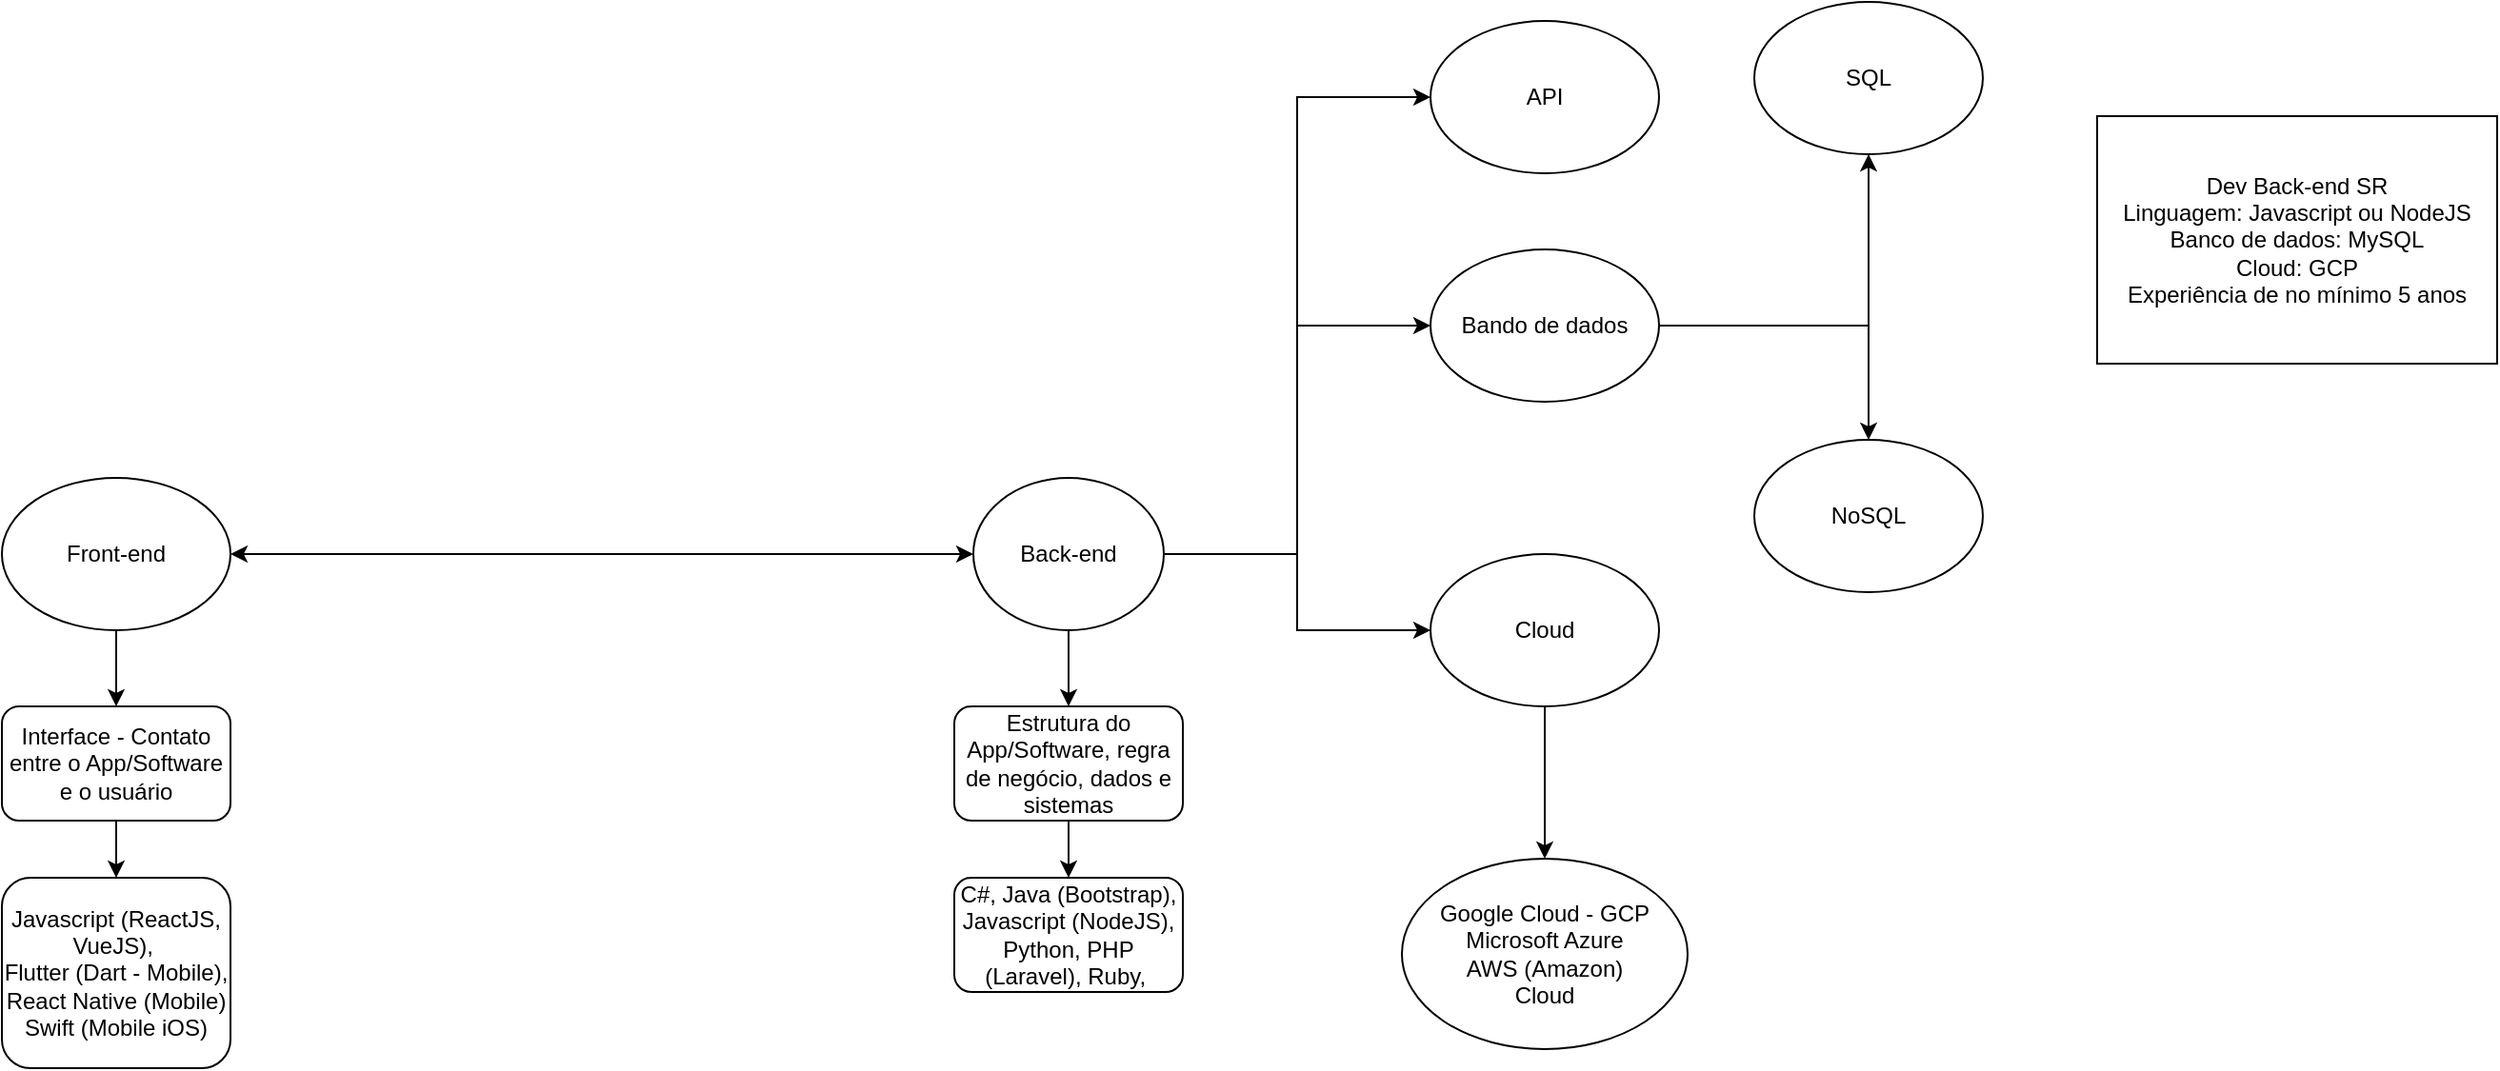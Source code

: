 <mxfile version="22.1.4" type="github">
  <diagram name="Página-1" id="AJWxOjH_5_OktmNJ9hGk">
    <mxGraphModel dx="797" dy="1498" grid="1" gridSize="10" guides="1" tooltips="1" connect="1" arrows="1" fold="1" page="1" pageScale="1" pageWidth="827" pageHeight="1169" math="0" shadow="0">
      <root>
        <mxCell id="0" />
        <mxCell id="1" parent="0" />
        <mxCell id="P1rKvuAk7t1AXFkWkFHj-5" value="" style="edgeStyle=orthogonalEdgeStyle;rounded=0;orthogonalLoop=1;jettySize=auto;html=1;" edge="1" parent="1" source="CRSJbjg0BIl_XXqC02gK-1" target="CRSJbjg0BIl_XXqC02gK-3">
          <mxGeometry relative="1" as="geometry" />
        </mxCell>
        <mxCell id="CRSJbjg0BIl_XXqC02gK-1" value="Front-end" style="ellipse;whiteSpace=wrap;html=1;" parent="1" vertex="1">
          <mxGeometry x="40" y="50" width="120" height="80" as="geometry" />
        </mxCell>
        <mxCell id="P1rKvuAk7t1AXFkWkFHj-2" value="" style="edgeStyle=orthogonalEdgeStyle;rounded=0;orthogonalLoop=1;jettySize=auto;html=1;" edge="1" parent="1" source="CRSJbjg0BIl_XXqC02gK-2" target="CRSJbjg0BIl_XXqC02gK-4">
          <mxGeometry relative="1" as="geometry" />
        </mxCell>
        <mxCell id="P1rKvuAk7t1AXFkWkFHj-19" value="" style="edgeStyle=orthogonalEdgeStyle;rounded=0;orthogonalLoop=1;jettySize=auto;html=1;" edge="1" parent="1" source="CRSJbjg0BIl_XXqC02gK-2" target="P1rKvuAk7t1AXFkWkFHj-11">
          <mxGeometry relative="1" as="geometry" />
        </mxCell>
        <mxCell id="P1rKvuAk7t1AXFkWkFHj-21" style="edgeStyle=orthogonalEdgeStyle;rounded=0;orthogonalLoop=1;jettySize=auto;html=1;entryX=0;entryY=0.5;entryDx=0;entryDy=0;" edge="1" parent="1" source="CRSJbjg0BIl_XXqC02gK-2" target="P1rKvuAk7t1AXFkWkFHj-10">
          <mxGeometry relative="1" as="geometry" />
        </mxCell>
        <mxCell id="P1rKvuAk7t1AXFkWkFHj-22" style="edgeStyle=orthogonalEdgeStyle;rounded=0;orthogonalLoop=1;jettySize=auto;html=1;entryX=0;entryY=0.5;entryDx=0;entryDy=0;" edge="1" parent="1" source="CRSJbjg0BIl_XXqC02gK-2" target="P1rKvuAk7t1AXFkWkFHj-12">
          <mxGeometry relative="1" as="geometry" />
        </mxCell>
        <mxCell id="CRSJbjg0BIl_XXqC02gK-2" value="Back-end" style="ellipse;whiteSpace=wrap;html=1;" parent="1" vertex="1">
          <mxGeometry x="550" y="50" width="100" height="80" as="geometry" />
        </mxCell>
        <mxCell id="P1rKvuAk7t1AXFkWkFHj-6" value="" style="edgeStyle=orthogonalEdgeStyle;rounded=0;orthogonalLoop=1;jettySize=auto;html=1;" edge="1" parent="1" source="CRSJbjg0BIl_XXqC02gK-3" target="P1rKvuAk7t1AXFkWkFHj-4">
          <mxGeometry relative="1" as="geometry" />
        </mxCell>
        <mxCell id="CRSJbjg0BIl_XXqC02gK-3" value="Interface - Contato entre o App/Software e o usuário" style="rounded=1;whiteSpace=wrap;html=1;" parent="1" vertex="1">
          <mxGeometry x="40" y="170" width="120" height="60" as="geometry" />
        </mxCell>
        <mxCell id="P1rKvuAk7t1AXFkWkFHj-7" value="" style="edgeStyle=orthogonalEdgeStyle;rounded=0;orthogonalLoop=1;jettySize=auto;html=1;" edge="1" parent="1" source="CRSJbjg0BIl_XXqC02gK-4" target="P1rKvuAk7t1AXFkWkFHj-3">
          <mxGeometry relative="1" as="geometry" />
        </mxCell>
        <mxCell id="CRSJbjg0BIl_XXqC02gK-4" value="Estrutura do App/Software, regra de negócio, dados e sistemas" style="rounded=1;whiteSpace=wrap;html=1;" parent="1" vertex="1">
          <mxGeometry x="540" y="170" width="120" height="60" as="geometry" />
        </mxCell>
        <mxCell id="P1rKvuAk7t1AXFkWkFHj-1" value="" style="endArrow=classic;startArrow=classic;html=1;rounded=0;entryX=0;entryY=0.5;entryDx=0;entryDy=0;" edge="1" parent="1" target="CRSJbjg0BIl_XXqC02gK-2">
          <mxGeometry width="50" height="50" relative="1" as="geometry">
            <mxPoint x="160" y="90" as="sourcePoint" />
            <mxPoint x="210" y="40" as="targetPoint" />
          </mxGeometry>
        </mxCell>
        <mxCell id="P1rKvuAk7t1AXFkWkFHj-3" value="C#, Java (Bootstrap), Javascript (NodeJS), Python, PHP (Laravel), Ruby,&amp;nbsp;" style="rounded=1;whiteSpace=wrap;html=1;" vertex="1" parent="1">
          <mxGeometry x="540" y="260" width="120" height="60" as="geometry" />
        </mxCell>
        <mxCell id="P1rKvuAk7t1AXFkWkFHj-4" value="Javascript (ReactJS, VueJS),&amp;nbsp;&lt;br&gt;Flutter (Dart - Mobile), React Native (Mobile)&lt;br&gt;Swift (Mobile iOS)&lt;br&gt;" style="rounded=1;whiteSpace=wrap;html=1;" vertex="1" parent="1">
          <mxGeometry x="40" y="260" width="120" height="100" as="geometry" />
        </mxCell>
        <mxCell id="P1rKvuAk7t1AXFkWkFHj-16" value="" style="edgeStyle=orthogonalEdgeStyle;rounded=0;orthogonalLoop=1;jettySize=auto;html=1;" edge="1" parent="1" source="P1rKvuAk7t1AXFkWkFHj-10" target="P1rKvuAk7t1AXFkWkFHj-13">
          <mxGeometry relative="1" as="geometry" />
        </mxCell>
        <mxCell id="P1rKvuAk7t1AXFkWkFHj-17" style="edgeStyle=orthogonalEdgeStyle;rounded=0;orthogonalLoop=1;jettySize=auto;html=1;" edge="1" parent="1" source="P1rKvuAk7t1AXFkWkFHj-10" target="P1rKvuAk7t1AXFkWkFHj-14">
          <mxGeometry relative="1" as="geometry" />
        </mxCell>
        <mxCell id="P1rKvuAk7t1AXFkWkFHj-10" value="Bando de dados" style="ellipse;whiteSpace=wrap;html=1;" vertex="1" parent="1">
          <mxGeometry x="790" y="-70" width="120" height="80" as="geometry" />
        </mxCell>
        <mxCell id="P1rKvuAk7t1AXFkWkFHj-20" value="" style="edgeStyle=orthogonalEdgeStyle;rounded=0;orthogonalLoop=1;jettySize=auto;html=1;" edge="1" parent="1" source="P1rKvuAk7t1AXFkWkFHj-11" target="P1rKvuAk7t1AXFkWkFHj-18">
          <mxGeometry relative="1" as="geometry" />
        </mxCell>
        <mxCell id="P1rKvuAk7t1AXFkWkFHj-11" value="Cloud" style="ellipse;whiteSpace=wrap;html=1;" vertex="1" parent="1">
          <mxGeometry x="790" y="90" width="120" height="80" as="geometry" />
        </mxCell>
        <mxCell id="P1rKvuAk7t1AXFkWkFHj-12" value="API" style="ellipse;whiteSpace=wrap;html=1;" vertex="1" parent="1">
          <mxGeometry x="790" y="-190" width="120" height="80" as="geometry" />
        </mxCell>
        <mxCell id="P1rKvuAk7t1AXFkWkFHj-13" value="NoSQL" style="ellipse;whiteSpace=wrap;html=1;" vertex="1" parent="1">
          <mxGeometry x="960" y="30" width="120" height="80" as="geometry" />
        </mxCell>
        <mxCell id="P1rKvuAk7t1AXFkWkFHj-14" value="SQL" style="ellipse;whiteSpace=wrap;html=1;" vertex="1" parent="1">
          <mxGeometry x="960" y="-200" width="120" height="80" as="geometry" />
        </mxCell>
        <mxCell id="P1rKvuAk7t1AXFkWkFHj-15" value="Dev Back-end SR&lt;br&gt;Linguagem: Javascript ou NodeJS&lt;br&gt;Banco de dados: MySQL&lt;br&gt;Cloud: GCP&lt;br&gt;Experiência de no mínimo 5 anos" style="whiteSpace=wrap;html=1;" vertex="1" parent="1">
          <mxGeometry x="1140" y="-140" width="210" height="130" as="geometry" />
        </mxCell>
        <mxCell id="P1rKvuAk7t1AXFkWkFHj-18" value="Google Cloud - GCP&lt;br&gt;Microsoft Azure&lt;br&gt;AWS (Amazon)&lt;br&gt;Cloud" style="ellipse;whiteSpace=wrap;html=1;" vertex="1" parent="1">
          <mxGeometry x="775" y="250" width="150" height="100" as="geometry" />
        </mxCell>
      </root>
    </mxGraphModel>
  </diagram>
</mxfile>
